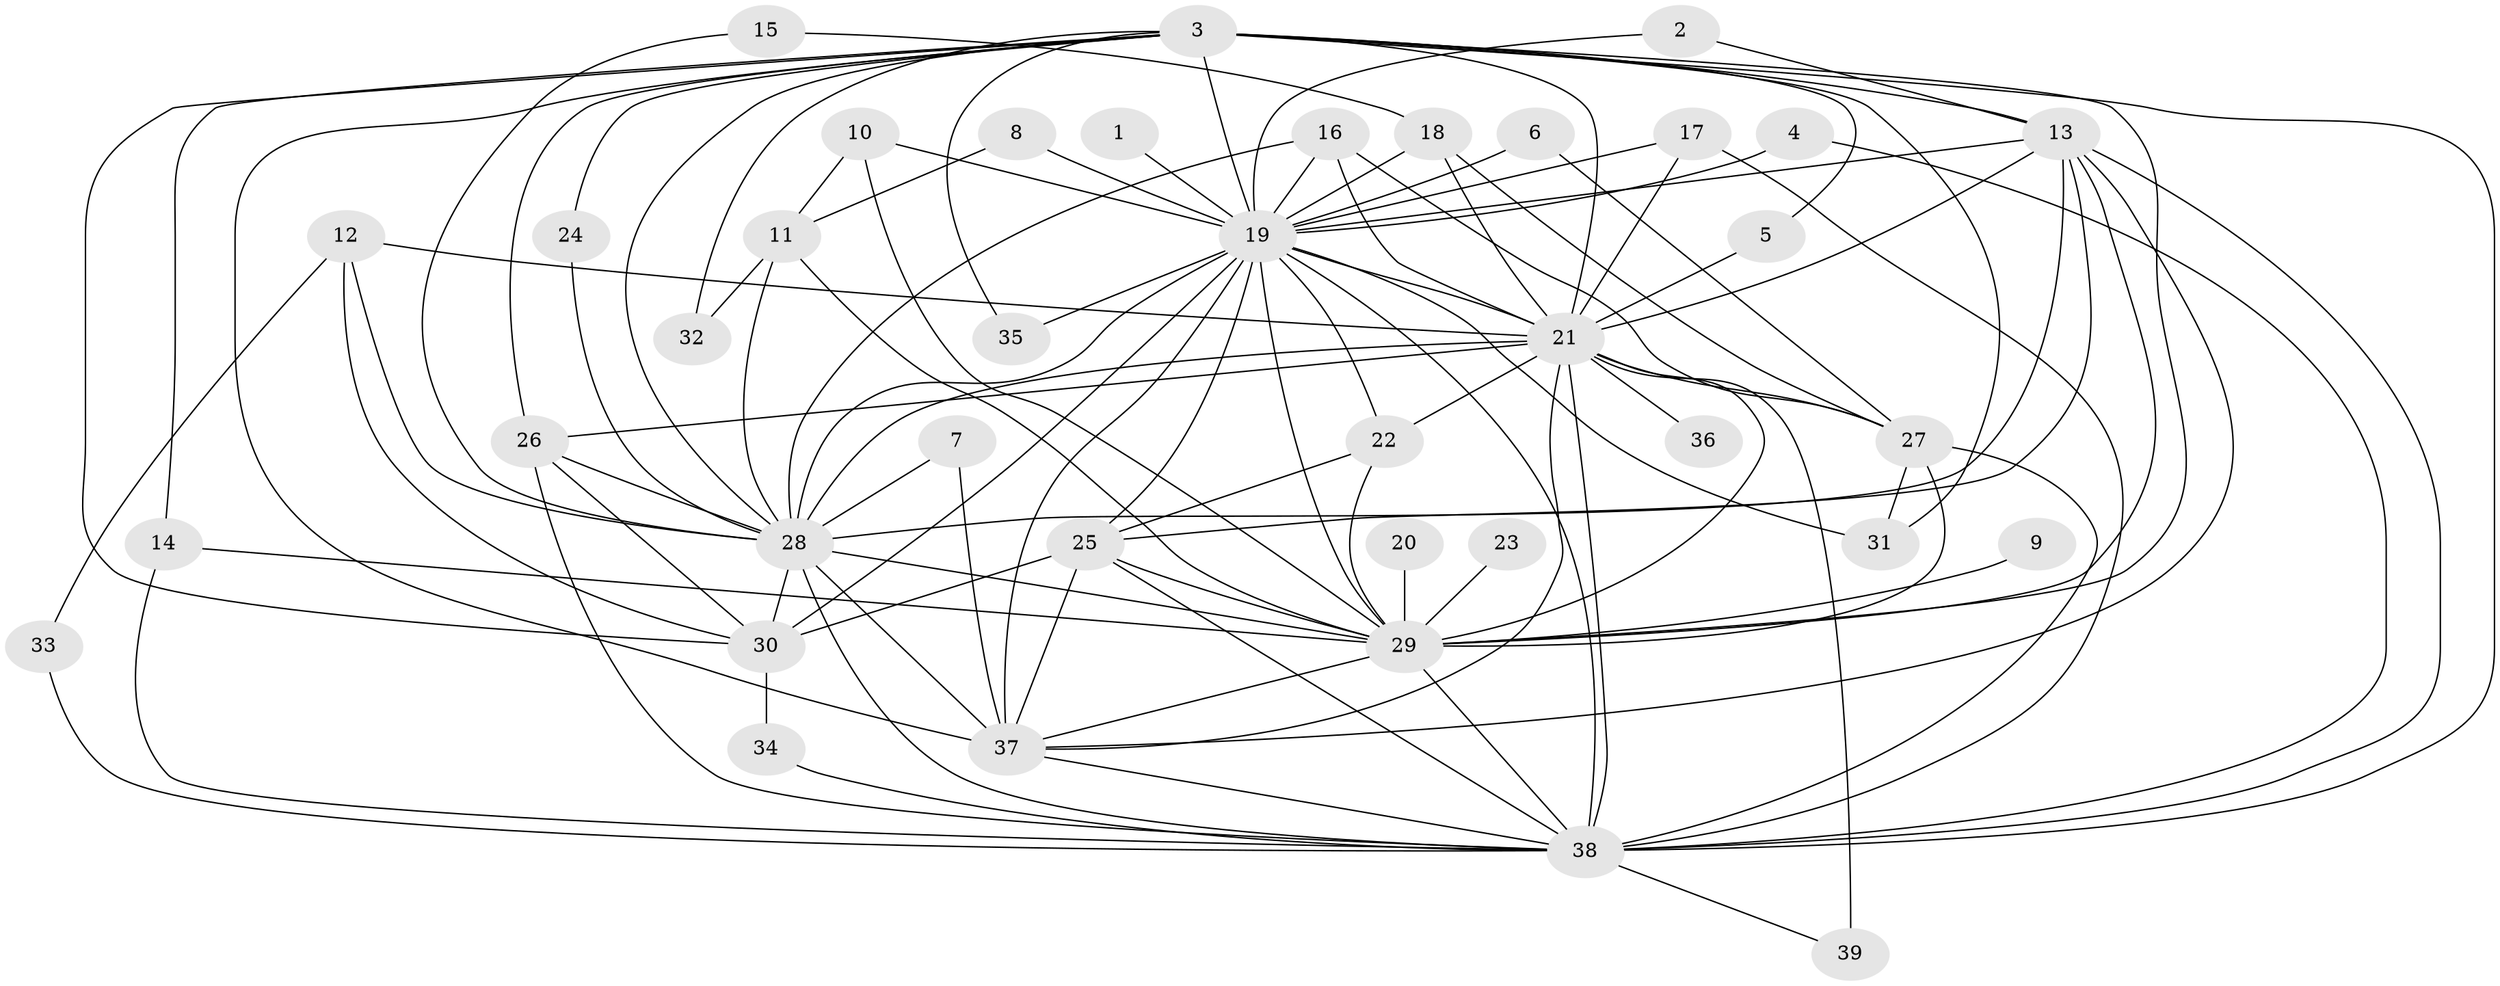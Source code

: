 // original degree distribution, {15: 0.012987012987012988, 13: 0.025974025974025976, 24: 0.012987012987012988, 22: 0.025974025974025976, 17: 0.012987012987012988, 16: 0.012987012987012988, 23: 0.012987012987012988, 14: 0.012987012987012988, 2: 0.5454545454545454, 4: 0.09090909090909091, 6: 0.012987012987012988, 3: 0.18181818181818182, 7: 0.025974025974025976, 5: 0.012987012987012988}
// Generated by graph-tools (version 1.1) at 2025/25/03/09/25 03:25:39]
// undirected, 39 vertices, 104 edges
graph export_dot {
graph [start="1"]
  node [color=gray90,style=filled];
  1;
  2;
  3;
  4;
  5;
  6;
  7;
  8;
  9;
  10;
  11;
  12;
  13;
  14;
  15;
  16;
  17;
  18;
  19;
  20;
  21;
  22;
  23;
  24;
  25;
  26;
  27;
  28;
  29;
  30;
  31;
  32;
  33;
  34;
  35;
  36;
  37;
  38;
  39;
  1 -- 19 [weight=2.0];
  2 -- 13 [weight=1.0];
  2 -- 19 [weight=1.0];
  3 -- 5 [weight=1.0];
  3 -- 13 [weight=2.0];
  3 -- 14 [weight=1.0];
  3 -- 19 [weight=4.0];
  3 -- 21 [weight=2.0];
  3 -- 24 [weight=1.0];
  3 -- 26 [weight=1.0];
  3 -- 28 [weight=3.0];
  3 -- 29 [weight=2.0];
  3 -- 30 [weight=1.0];
  3 -- 31 [weight=1.0];
  3 -- 32 [weight=1.0];
  3 -- 35 [weight=1.0];
  3 -- 37 [weight=3.0];
  3 -- 38 [weight=2.0];
  4 -- 19 [weight=1.0];
  4 -- 38 [weight=1.0];
  5 -- 21 [weight=1.0];
  6 -- 19 [weight=1.0];
  6 -- 27 [weight=1.0];
  7 -- 28 [weight=1.0];
  7 -- 37 [weight=1.0];
  8 -- 11 [weight=1.0];
  8 -- 19 [weight=1.0];
  9 -- 29 [weight=1.0];
  10 -- 11 [weight=1.0];
  10 -- 19 [weight=2.0];
  10 -- 29 [weight=1.0];
  11 -- 28 [weight=1.0];
  11 -- 29 [weight=1.0];
  11 -- 32 [weight=1.0];
  12 -- 21 [weight=1.0];
  12 -- 28 [weight=1.0];
  12 -- 30 [weight=1.0];
  12 -- 33 [weight=1.0];
  13 -- 19 [weight=2.0];
  13 -- 21 [weight=1.0];
  13 -- 25 [weight=1.0];
  13 -- 28 [weight=2.0];
  13 -- 29 [weight=2.0];
  13 -- 37 [weight=1.0];
  13 -- 38 [weight=1.0];
  14 -- 29 [weight=1.0];
  14 -- 38 [weight=1.0];
  15 -- 18 [weight=1.0];
  15 -- 28 [weight=1.0];
  16 -- 19 [weight=1.0];
  16 -- 21 [weight=1.0];
  16 -- 27 [weight=1.0];
  16 -- 28 [weight=1.0];
  17 -- 19 [weight=1.0];
  17 -- 21 [weight=1.0];
  17 -- 38 [weight=1.0];
  18 -- 19 [weight=1.0];
  18 -- 21 [weight=2.0];
  18 -- 27 [weight=1.0];
  19 -- 21 [weight=3.0];
  19 -- 22 [weight=1.0];
  19 -- 25 [weight=1.0];
  19 -- 28 [weight=3.0];
  19 -- 29 [weight=3.0];
  19 -- 30 [weight=1.0];
  19 -- 31 [weight=2.0];
  19 -- 35 [weight=1.0];
  19 -- 37 [weight=2.0];
  19 -- 38 [weight=2.0];
  20 -- 29 [weight=2.0];
  21 -- 22 [weight=1.0];
  21 -- 26 [weight=1.0];
  21 -- 27 [weight=1.0];
  21 -- 28 [weight=1.0];
  21 -- 29 [weight=1.0];
  21 -- 36 [weight=1.0];
  21 -- 37 [weight=3.0];
  21 -- 38 [weight=1.0];
  21 -- 39 [weight=1.0];
  22 -- 25 [weight=1.0];
  22 -- 29 [weight=1.0];
  23 -- 29 [weight=1.0];
  24 -- 28 [weight=1.0];
  25 -- 29 [weight=1.0];
  25 -- 30 [weight=1.0];
  25 -- 37 [weight=1.0];
  25 -- 38 [weight=1.0];
  26 -- 28 [weight=2.0];
  26 -- 30 [weight=1.0];
  26 -- 38 [weight=1.0];
  27 -- 29 [weight=1.0];
  27 -- 31 [weight=1.0];
  27 -- 38 [weight=1.0];
  28 -- 29 [weight=1.0];
  28 -- 30 [weight=2.0];
  28 -- 37 [weight=2.0];
  28 -- 38 [weight=2.0];
  29 -- 37 [weight=1.0];
  29 -- 38 [weight=1.0];
  30 -- 34 [weight=1.0];
  33 -- 38 [weight=1.0];
  34 -- 38 [weight=1.0];
  37 -- 38 [weight=1.0];
  38 -- 39 [weight=1.0];
}
